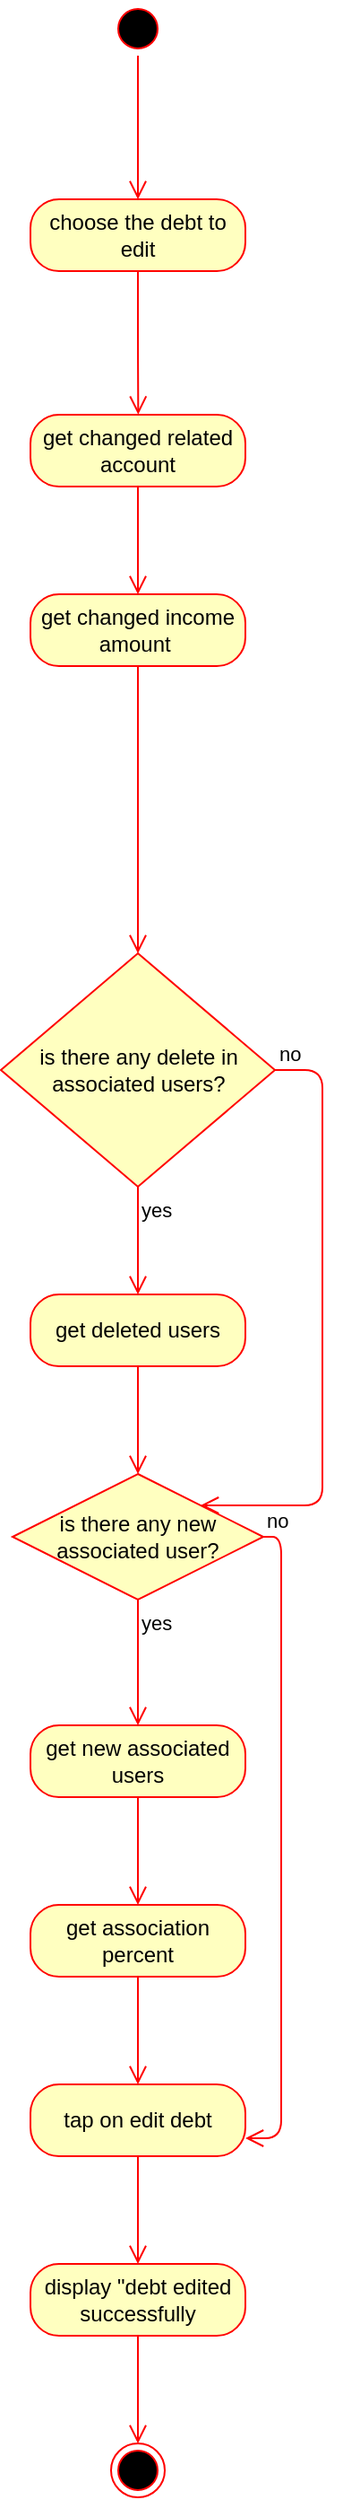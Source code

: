 <mxfile version="12.5.8" type="device"><diagram id="Uf0fJ9jlg3Czn-CQu-oN" name="Page-1"><mxGraphModel dx="1108" dy="411" grid="1" gridSize="10" guides="1" tooltips="1" connect="1" arrows="1" fold="1" page="1" pageScale="1" pageWidth="827" pageHeight="1169" math="0" shadow="0"><root><mxCell id="0"/><mxCell id="1" parent="0"/><mxCell id="CtgSN-SrQqgSeG4GCxe0-1" value="" style="ellipse;html=1;shape=startState;fillColor=#000000;strokeColor=#ff0000;" parent="1" vertex="1"><mxGeometry x="382" y="70" width="30" height="30" as="geometry"/></mxCell><mxCell id="CtgSN-SrQqgSeG4GCxe0-2" value="" style="edgeStyle=orthogonalEdgeStyle;html=1;verticalAlign=bottom;endArrow=open;endSize=8;strokeColor=#ff0000;entryX=0.5;entryY=0;entryDx=0;entryDy=0;" parent="1" source="CtgSN-SrQqgSeG4GCxe0-1" target="CtgSN-SrQqgSeG4GCxe0-3" edge="1"><mxGeometry relative="1" as="geometry"><mxPoint x="397" y="160" as="targetPoint"/></mxGeometry></mxCell><mxCell id="CtgSN-SrQqgSeG4GCxe0-3" value="choose the debt to edit" style="rounded=1;whiteSpace=wrap;html=1;arcSize=40;fontColor=#000000;fillColor=#ffffc0;strokeColor=#ff0000;" parent="1" vertex="1"><mxGeometry x="337" y="180" width="120" height="40" as="geometry"/></mxCell><mxCell id="CtgSN-SrQqgSeG4GCxe0-4" value="" style="edgeStyle=orthogonalEdgeStyle;html=1;verticalAlign=bottom;endArrow=open;endSize=8;strokeColor=#ff0000;entryX=0.5;entryY=0;entryDx=0;entryDy=0;" parent="1" source="CtgSN-SrQqgSeG4GCxe0-3" edge="1"><mxGeometry relative="1" as="geometry"><mxPoint x="397.167" y="299.833" as="targetPoint"/></mxGeometry></mxCell><mxCell id="CtgSN-SrQqgSeG4GCxe0-15" value="get changed related account" style="rounded=1;whiteSpace=wrap;html=1;arcSize=40;fontColor=#000000;fillColor=#ffffc0;strokeColor=#ff0000;" parent="1" vertex="1"><mxGeometry x="337" y="300" width="120" height="40" as="geometry"/></mxCell><mxCell id="CtgSN-SrQqgSeG4GCxe0-16" value="" style="edgeStyle=orthogonalEdgeStyle;html=1;verticalAlign=bottom;endArrow=open;endSize=8;strokeColor=#ff0000;" parent="1" source="CtgSN-SrQqgSeG4GCxe0-15" edge="1"><mxGeometry relative="1" as="geometry"><mxPoint x="397" y="400" as="targetPoint"/></mxGeometry></mxCell><mxCell id="CtgSN-SrQqgSeG4GCxe0-17" value="get changed income amount&amp;nbsp;" style="rounded=1;whiteSpace=wrap;html=1;arcSize=40;fontColor=#000000;fillColor=#ffffc0;strokeColor=#ff0000;" parent="1" vertex="1"><mxGeometry x="337" y="400" width="120" height="40" as="geometry"/></mxCell><mxCell id="CtgSN-SrQqgSeG4GCxe0-18" value="" style="edgeStyle=orthogonalEdgeStyle;html=1;verticalAlign=bottom;endArrow=open;endSize=8;strokeColor=#ff0000;" parent="1" source="CtgSN-SrQqgSeG4GCxe0-17" target="CtgSN-SrQqgSeG4GCxe0-23" edge="1"><mxGeometry relative="1" as="geometry"><mxPoint x="397" y="500" as="targetPoint"/></mxGeometry></mxCell><mxCell id="CtgSN-SrQqgSeG4GCxe0-23" value="is there any delete in associated users?" style="rhombus;whiteSpace=wrap;html=1;fillColor=#ffffc0;strokeColor=#ff0000;" parent="1" vertex="1"><mxGeometry x="320.5" y="600" width="153" height="130" as="geometry"/></mxCell><mxCell id="CtgSN-SrQqgSeG4GCxe0-24" value="no" style="edgeStyle=orthogonalEdgeStyle;html=1;align=left;verticalAlign=bottom;endArrow=open;endSize=8;strokeColor=#ff0000;entryX=1;entryY=0;entryDx=0;entryDy=0;" parent="1" source="CtgSN-SrQqgSeG4GCxe0-23" target="CtgSN-SrQqgSeG4GCxe0-32" edge="1"><mxGeometry x="-1" relative="1" as="geometry"><mxPoint x="520" y="665" as="targetPoint"/><Array as="points"><mxPoint x="500" y="665"/><mxPoint x="500" y="907"/></Array></mxGeometry></mxCell><mxCell id="CtgSN-SrQqgSeG4GCxe0-25" value="yes" style="edgeStyle=orthogonalEdgeStyle;html=1;align=left;verticalAlign=top;endArrow=open;endSize=8;strokeColor=#ff0000;" parent="1" source="CtgSN-SrQqgSeG4GCxe0-23" edge="1"><mxGeometry x="-1" relative="1" as="geometry"><mxPoint x="397" y="790" as="targetPoint"/></mxGeometry></mxCell><mxCell id="CtgSN-SrQqgSeG4GCxe0-28" value="get deleted users" style="rounded=1;whiteSpace=wrap;html=1;arcSize=40;fontColor=#000000;fillColor=#ffffc0;strokeColor=#ff0000;" parent="1" vertex="1"><mxGeometry x="337" y="790" width="120" height="40" as="geometry"/></mxCell><mxCell id="CtgSN-SrQqgSeG4GCxe0-29" value="" style="edgeStyle=orthogonalEdgeStyle;html=1;verticalAlign=bottom;endArrow=open;endSize=8;strokeColor=#ff0000;" parent="1" source="CtgSN-SrQqgSeG4GCxe0-28" edge="1"><mxGeometry relative="1" as="geometry"><mxPoint x="397" y="890" as="targetPoint"/></mxGeometry></mxCell><mxCell id="CtgSN-SrQqgSeG4GCxe0-32" value="is there any new associated user?" style="rhombus;whiteSpace=wrap;html=1;fillColor=#ffffc0;strokeColor=#ff0000;" parent="1" vertex="1"><mxGeometry x="327" y="890" width="140" height="70" as="geometry"/></mxCell><mxCell id="CtgSN-SrQqgSeG4GCxe0-33" value="no" style="edgeStyle=orthogonalEdgeStyle;html=1;align=left;verticalAlign=bottom;endArrow=open;endSize=8;strokeColor=#ff0000;entryX=1;entryY=0.75;entryDx=0;entryDy=0;" parent="1" source="CtgSN-SrQqgSeG4GCxe0-32" target="CtgSN-SrQqgSeG4GCxe0-39" edge="1"><mxGeometry x="-1" relative="1" as="geometry"><mxPoint x="534" y="920" as="targetPoint"/><Array as="points"><mxPoint x="477" y="925"/><mxPoint x="477" y="1260"/></Array></mxGeometry></mxCell><mxCell id="CtgSN-SrQqgSeG4GCxe0-34" value="yes" style="edgeStyle=orthogonalEdgeStyle;html=1;align=left;verticalAlign=top;endArrow=open;endSize=8;strokeColor=#ff0000;" parent="1" source="CtgSN-SrQqgSeG4GCxe0-32" edge="1"><mxGeometry x="-1" relative="1" as="geometry"><mxPoint x="397" y="1030" as="targetPoint"/><Array as="points"><mxPoint x="397" y="1020"/></Array></mxGeometry></mxCell><mxCell id="CtgSN-SrQqgSeG4GCxe0-35" value="get new associated users" style="rounded=1;whiteSpace=wrap;html=1;arcSize=40;fontColor=#000000;fillColor=#ffffc0;strokeColor=#ff0000;" parent="1" vertex="1"><mxGeometry x="337" y="1030" width="120" height="40" as="geometry"/></mxCell><mxCell id="CtgSN-SrQqgSeG4GCxe0-36" value="" style="edgeStyle=orthogonalEdgeStyle;html=1;verticalAlign=bottom;endArrow=open;endSize=8;strokeColor=#ff0000;" parent="1" source="CtgSN-SrQqgSeG4GCxe0-35" edge="1"><mxGeometry relative="1" as="geometry"><mxPoint x="397" y="1130" as="targetPoint"/></mxGeometry></mxCell><mxCell id="CtgSN-SrQqgSeG4GCxe0-37" value="get association percent" style="rounded=1;whiteSpace=wrap;html=1;arcSize=40;fontColor=#000000;fillColor=#ffffc0;strokeColor=#ff0000;" parent="1" vertex="1"><mxGeometry x="337" y="1130" width="120" height="40" as="geometry"/></mxCell><mxCell id="CtgSN-SrQqgSeG4GCxe0-38" value="" style="edgeStyle=orthogonalEdgeStyle;html=1;verticalAlign=bottom;endArrow=open;endSize=8;strokeColor=#ff0000;" parent="1" source="CtgSN-SrQqgSeG4GCxe0-37" edge="1"><mxGeometry relative="1" as="geometry"><mxPoint x="397" y="1230" as="targetPoint"/></mxGeometry></mxCell><mxCell id="CtgSN-SrQqgSeG4GCxe0-39" value="tap on edit debt" style="rounded=1;whiteSpace=wrap;html=1;arcSize=40;fontColor=#000000;fillColor=#ffffc0;strokeColor=#ff0000;" parent="1" vertex="1"><mxGeometry x="337" y="1230" width="120" height="40" as="geometry"/></mxCell><mxCell id="CtgSN-SrQqgSeG4GCxe0-40" value="" style="edgeStyle=orthogonalEdgeStyle;html=1;verticalAlign=bottom;endArrow=open;endSize=8;strokeColor=#ff0000;" parent="1" source="CtgSN-SrQqgSeG4GCxe0-39" edge="1"><mxGeometry relative="1" as="geometry"><mxPoint x="397" y="1330" as="targetPoint"/></mxGeometry></mxCell><mxCell id="CtgSN-SrQqgSeG4GCxe0-41" value="display &quot;debt edited successfully" style="rounded=1;whiteSpace=wrap;html=1;arcSize=40;fontColor=#000000;fillColor=#ffffc0;strokeColor=#ff0000;" parent="1" vertex="1"><mxGeometry x="337" y="1330" width="120" height="40" as="geometry"/></mxCell><mxCell id="CtgSN-SrQqgSeG4GCxe0-42" value="" style="edgeStyle=orthogonalEdgeStyle;html=1;verticalAlign=bottom;endArrow=open;endSize=8;strokeColor=#ff0000;" parent="1" source="CtgSN-SrQqgSeG4GCxe0-41" edge="1"><mxGeometry relative="1" as="geometry"><mxPoint x="397" y="1430" as="targetPoint"/></mxGeometry></mxCell><mxCell id="CtgSN-SrQqgSeG4GCxe0-43" value="" style="ellipse;html=1;shape=endState;fillColor=#000000;strokeColor=#ff0000;" parent="1" vertex="1"><mxGeometry x="382" y="1430" width="30" height="30" as="geometry"/></mxCell></root></mxGraphModel></diagram></mxfile>